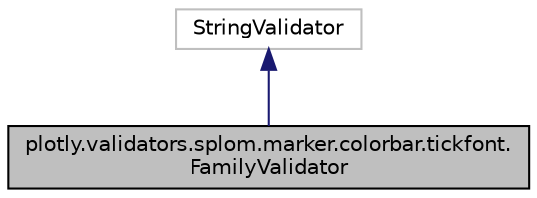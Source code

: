 digraph "plotly.validators.splom.marker.colorbar.tickfont.FamilyValidator"
{
 // LATEX_PDF_SIZE
  edge [fontname="Helvetica",fontsize="10",labelfontname="Helvetica",labelfontsize="10"];
  node [fontname="Helvetica",fontsize="10",shape=record];
  Node1 [label="plotly.validators.splom.marker.colorbar.tickfont.\lFamilyValidator",height=0.2,width=0.4,color="black", fillcolor="grey75", style="filled", fontcolor="black",tooltip=" "];
  Node2 -> Node1 [dir="back",color="midnightblue",fontsize="10",style="solid",fontname="Helvetica"];
  Node2 [label="StringValidator",height=0.2,width=0.4,color="grey75", fillcolor="white", style="filled",tooltip=" "];
}
